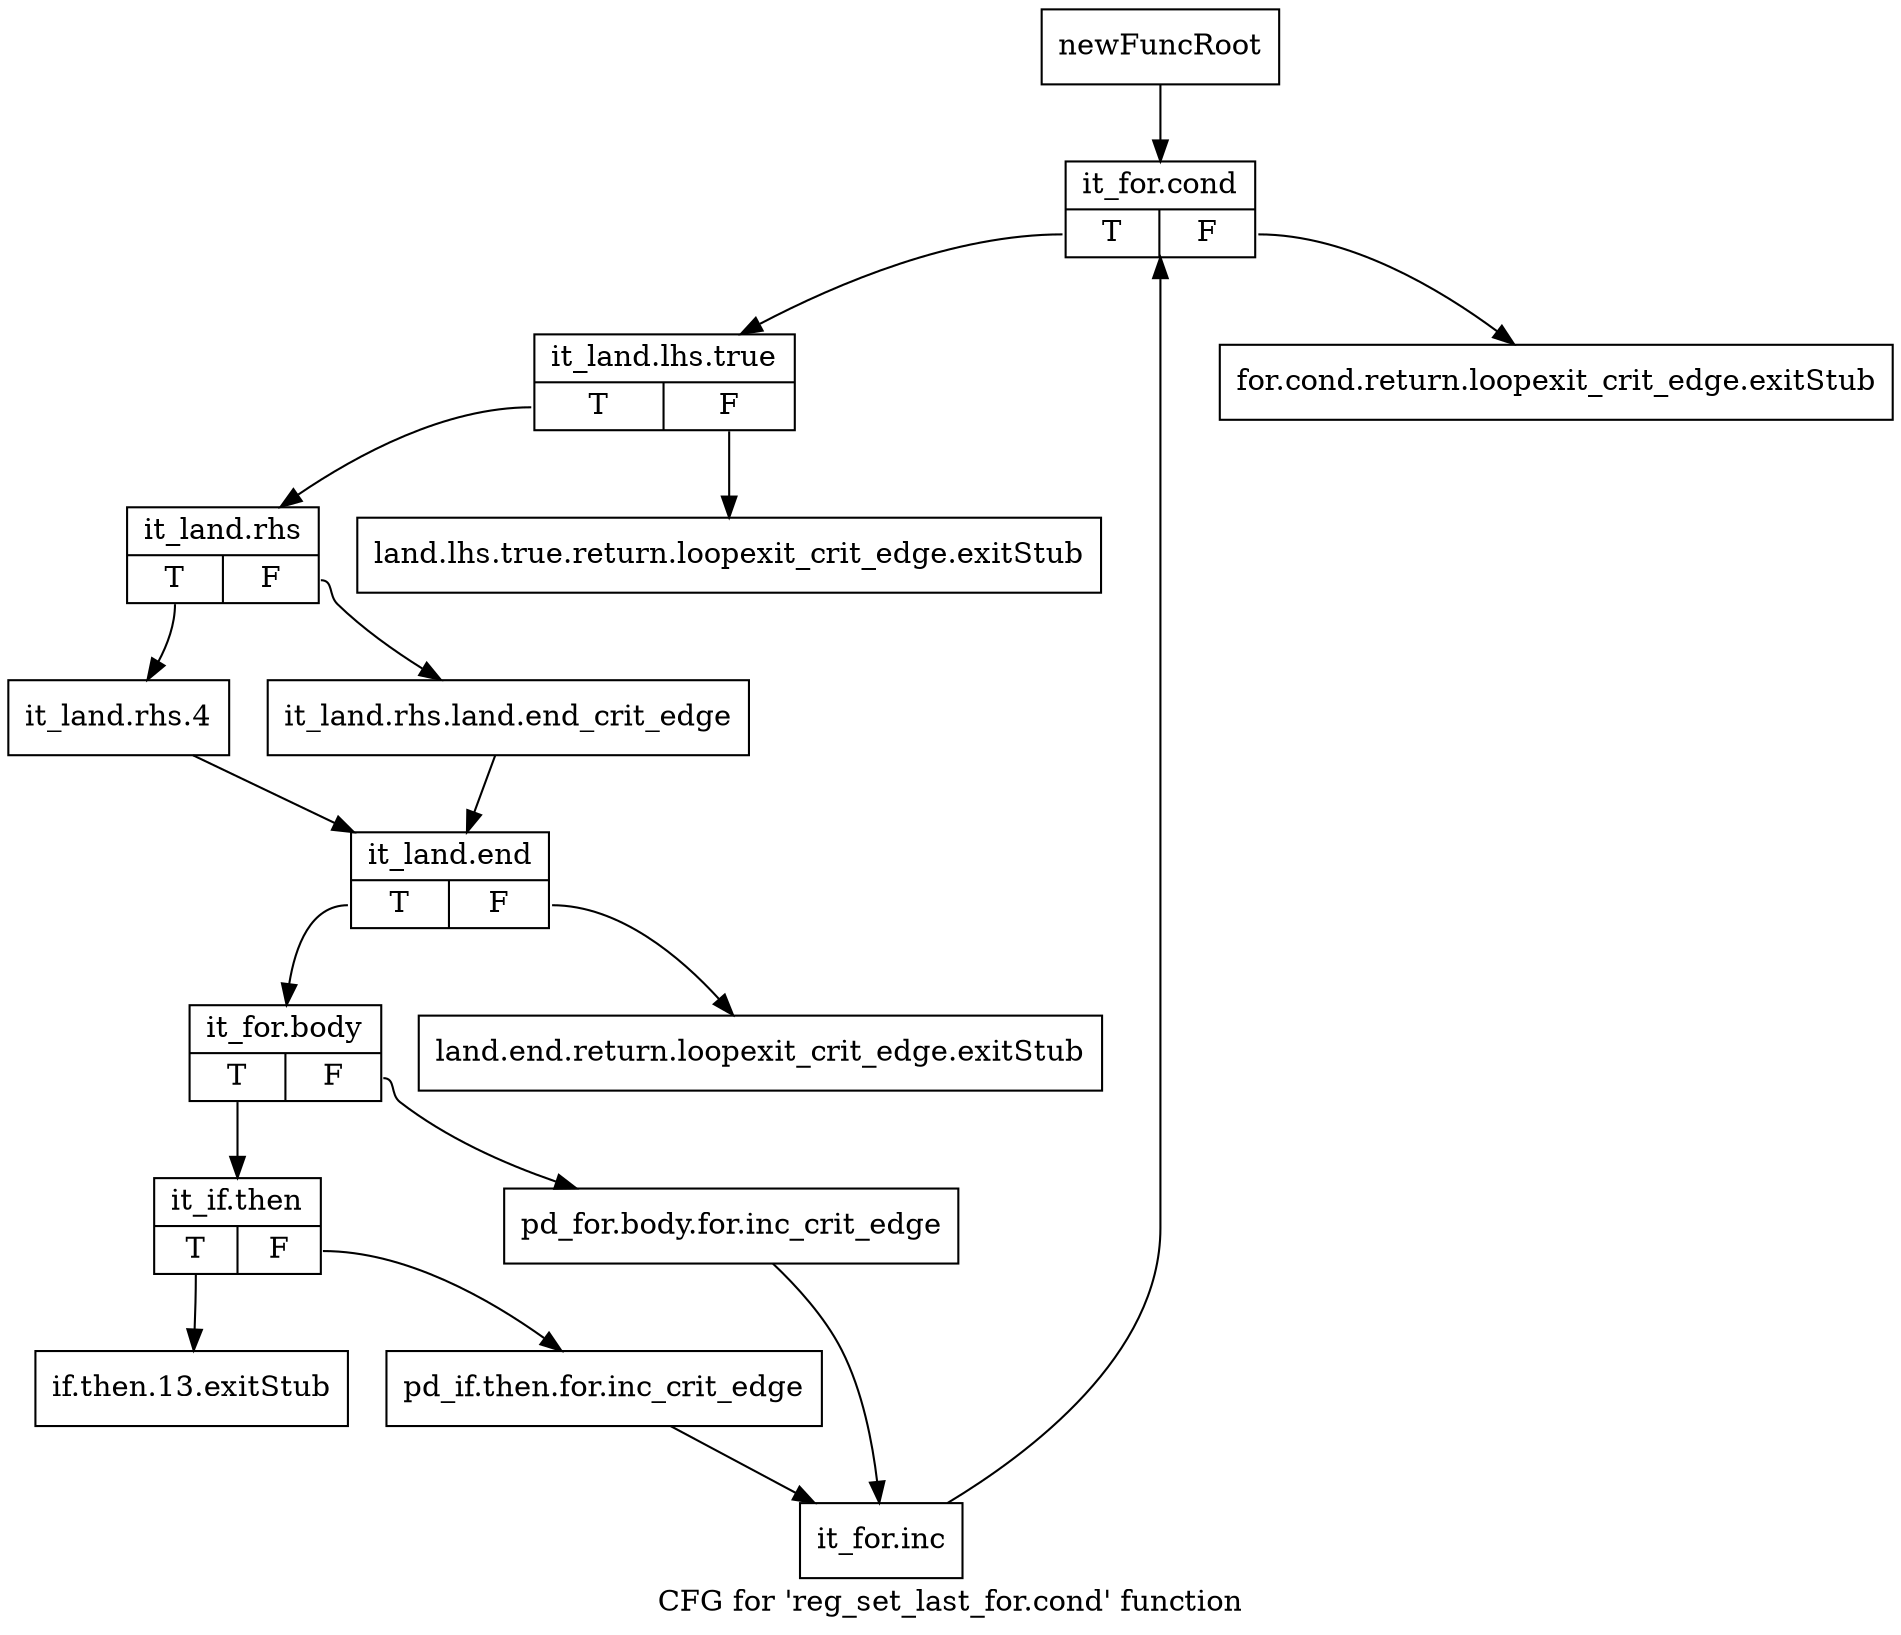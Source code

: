 digraph "CFG for 'reg_set_last_for.cond' function" {
	label="CFG for 'reg_set_last_for.cond' function";

	Node0xc0d62f0 [shape=record,label="{newFuncRoot}"];
	Node0xc0d62f0 -> Node0xc0e05d0;
	Node0xc0e0490 [shape=record,label="{for.cond.return.loopexit_crit_edge.exitStub}"];
	Node0xc0e04e0 [shape=record,label="{land.lhs.true.return.loopexit_crit_edge.exitStub}"];
	Node0xc0e0530 [shape=record,label="{land.end.return.loopexit_crit_edge.exitStub}"];
	Node0xc0e0580 [shape=record,label="{if.then.13.exitStub}"];
	Node0xc0e05d0 [shape=record,label="{it_for.cond|{<s0>T|<s1>F}}"];
	Node0xc0e05d0:s0 -> Node0xc0e0620;
	Node0xc0e05d0:s1 -> Node0xc0e0490;
	Node0xc0e0620 [shape=record,label="{it_land.lhs.true|{<s0>T|<s1>F}}"];
	Node0xc0e0620:s0 -> Node0xc0e0670;
	Node0xc0e0620:s1 -> Node0xc0e04e0;
	Node0xc0e0670 [shape=record,label="{it_land.rhs|{<s0>T|<s1>F}}"];
	Node0xc0e0670:s0 -> Node0xc0e0710;
	Node0xc0e0670:s1 -> Node0xc0e06c0;
	Node0xc0e06c0 [shape=record,label="{it_land.rhs.land.end_crit_edge}"];
	Node0xc0e06c0 -> Node0xc0e0760;
	Node0xc0e0710 [shape=record,label="{it_land.rhs.4}"];
	Node0xc0e0710 -> Node0xc0e0760;
	Node0xc0e0760 [shape=record,label="{it_land.end|{<s0>T|<s1>F}}"];
	Node0xc0e0760:s0 -> Node0xc0e07b0;
	Node0xc0e0760:s1 -> Node0xc0e0530;
	Node0xc0e07b0 [shape=record,label="{it_for.body|{<s0>T|<s1>F}}"];
	Node0xc0e07b0:s0 -> Node0xc0e0850;
	Node0xc0e07b0:s1 -> Node0xc0e0800;
	Node0xc0e0800 [shape=record,label="{pd_for.body.for.inc_crit_edge}"];
	Node0xc0e0800 -> Node0xc0e08f0;
	Node0xc0e0850 [shape=record,label="{it_if.then|{<s0>T|<s1>F}}"];
	Node0xc0e0850:s0 -> Node0xc0e0580;
	Node0xc0e0850:s1 -> Node0xc0e08a0;
	Node0xc0e08a0 [shape=record,label="{pd_if.then.for.inc_crit_edge}"];
	Node0xc0e08a0 -> Node0xc0e08f0;
	Node0xc0e08f0 [shape=record,label="{it_for.inc}"];
	Node0xc0e08f0 -> Node0xc0e05d0;
}
